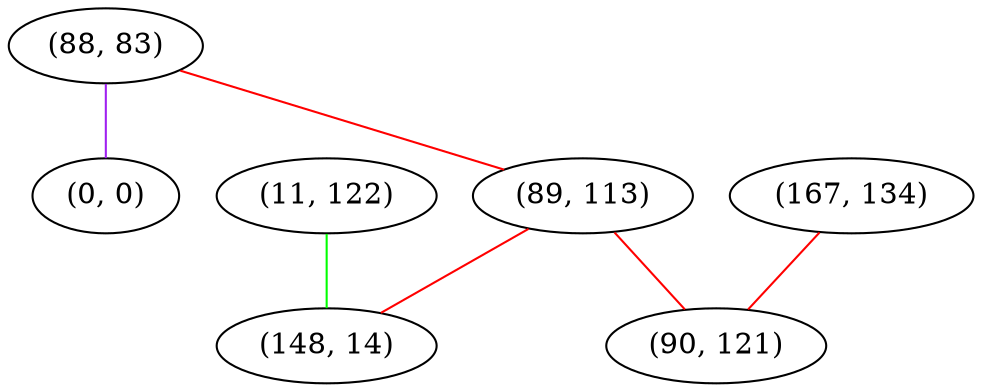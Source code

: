 graph "" {
"(88, 83)";
"(0, 0)";
"(89, 113)";
"(167, 134)";
"(11, 122)";
"(148, 14)";
"(90, 121)";
"(88, 83)" -- "(0, 0)"  [color=purple, key=0, weight=4];
"(88, 83)" -- "(89, 113)"  [color=red, key=0, weight=1];
"(89, 113)" -- "(148, 14)"  [color=red, key=0, weight=1];
"(89, 113)" -- "(90, 121)"  [color=red, key=0, weight=1];
"(167, 134)" -- "(90, 121)"  [color=red, key=0, weight=1];
"(11, 122)" -- "(148, 14)"  [color=green, key=0, weight=2];
}
